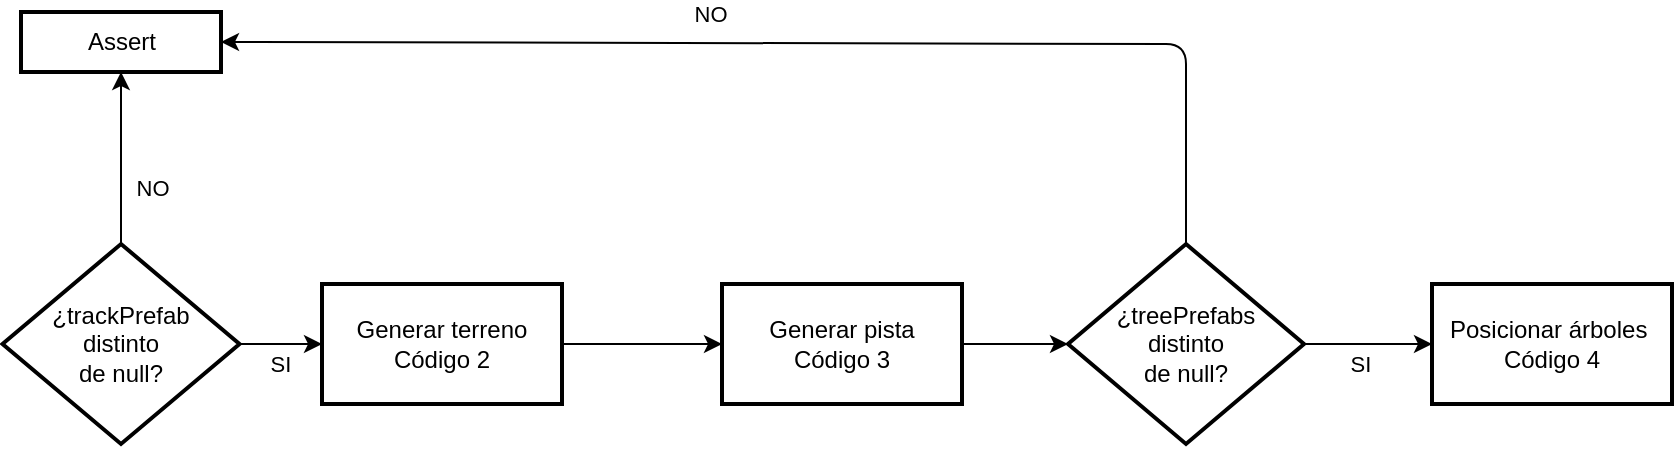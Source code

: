 <mxfile>
    <diagram id="JQzVh-XjKxd2U5emACca" name="Page-1">
        <mxGraphModel dx="884" dy="692" grid="1" gridSize="10" guides="1" tooltips="1" connect="1" arrows="1" fold="1" page="1" pageScale="1" pageWidth="1100" pageHeight="850" math="0" shadow="0">
            <root>
                <mxCell id="0"/>
                <mxCell id="1" parent="0"/>
                <mxCell id="4" value="" style="edgeStyle=none;html=1;" parent="1" source="2" target="3" edge="1">
                    <mxGeometry relative="1" as="geometry"/>
                </mxCell>
                <mxCell id="14" value="SI" style="edgeLabel;html=1;align=center;verticalAlign=middle;resizable=0;points=[];" parent="4" vertex="1" connectable="0">
                    <mxGeometry x="-0.591" relative="1" as="geometry">
                        <mxPoint x="11" y="10" as="offset"/>
                    </mxGeometry>
                </mxCell>
                <mxCell id="6" value="" style="edgeStyle=none;html=1;" parent="1" source="2" target="5" edge="1">
                    <mxGeometry relative="1" as="geometry"/>
                </mxCell>
                <mxCell id="15" value="NO" style="edgeLabel;html=1;align=center;verticalAlign=middle;resizable=0;points=[];" parent="6" vertex="1" connectable="0">
                    <mxGeometry x="-0.396" y="1" relative="1" as="geometry">
                        <mxPoint x="16" y="-2" as="offset"/>
                    </mxGeometry>
                </mxCell>
                <mxCell id="2" value="¿trackPrefab &lt;br&gt;distinto &lt;br&gt;de null?" style="strokeWidth=2;html=1;shape=mxgraph.flowchart.decision;whiteSpace=wrap;" parent="1" vertex="1">
                    <mxGeometry x="127.25" y="420" width="118.5" height="100" as="geometry"/>
                </mxCell>
                <mxCell id="10" value="" style="edgeStyle=none;html=1;" parent="1" source="3" target="9" edge="1">
                    <mxGeometry relative="1" as="geometry"/>
                </mxCell>
                <mxCell id="3" value="Generar terreno&lt;br&gt;Código 2" style="whiteSpace=wrap;html=1;strokeWidth=2;" parent="1" vertex="1">
                    <mxGeometry x="287" y="440" width="120" height="60" as="geometry"/>
                </mxCell>
                <mxCell id="5" value="Assert" style="whiteSpace=wrap;html=1;strokeWidth=2;" parent="1" vertex="1">
                    <mxGeometry x="136.5" y="304" width="100" height="30" as="geometry"/>
                </mxCell>
                <mxCell id="17" style="edgeStyle=none;html=1;" parent="1" source="9" target="16" edge="1">
                    <mxGeometry relative="1" as="geometry"/>
                </mxCell>
                <mxCell id="9" value="Generar pista&lt;br&gt;Código 3" style="whiteSpace=wrap;html=1;strokeWidth=2;" parent="1" vertex="1">
                    <mxGeometry x="487" y="440" width="120" height="60" as="geometry"/>
                </mxCell>
                <mxCell id="11" value="Posicionar árboles&amp;nbsp;&lt;br&gt;Código 4" style="whiteSpace=wrap;html=1;strokeWidth=2;" parent="1" vertex="1">
                    <mxGeometry x="842" y="440" width="120" height="60" as="geometry"/>
                </mxCell>
                <mxCell id="18" style="edgeStyle=none;html=1;exitX=1;exitY=0.5;exitDx=0;exitDy=0;exitPerimeter=0;entryX=0;entryY=0.5;entryDx=0;entryDy=0;" parent="1" source="16" target="11" edge="1">
                    <mxGeometry relative="1" as="geometry"/>
                </mxCell>
                <mxCell id="19" value="SI" style="edgeLabel;html=1;align=center;verticalAlign=middle;resizable=0;points=[];" parent="18" vertex="1" connectable="0">
                    <mxGeometry x="-0.4" y="-5" relative="1" as="geometry">
                        <mxPoint x="9" y="5" as="offset"/>
                    </mxGeometry>
                </mxCell>
                <mxCell id="20" style="edgeStyle=none;html=1;exitX=0.5;exitY=0;exitDx=0;exitDy=0;exitPerimeter=0;entryX=1;entryY=0.5;entryDx=0;entryDy=0;" parent="1" source="16" target="5" edge="1">
                    <mxGeometry relative="1" as="geometry">
                        <Array as="points">
                            <mxPoint x="719" y="320"/>
                        </Array>
                    </mxGeometry>
                </mxCell>
                <mxCell id="21" value="NO" style="edgeLabel;html=1;align=center;verticalAlign=middle;resizable=0;points=[];" parent="20" vertex="1" connectable="0">
                    <mxGeometry x="0.211" y="1" relative="1" as="geometry">
                        <mxPoint x="14" y="-16" as="offset"/>
                    </mxGeometry>
                </mxCell>
                <mxCell id="16" value="¿treePrefabs &lt;br&gt;distinto &lt;br&gt;de null?" style="strokeWidth=2;html=1;shape=mxgraph.flowchart.decision;whiteSpace=wrap;" parent="1" vertex="1">
                    <mxGeometry x="660" y="420" width="118" height="100" as="geometry"/>
                </mxCell>
            </root>
        </mxGraphModel>
    </diagram>
</mxfile>